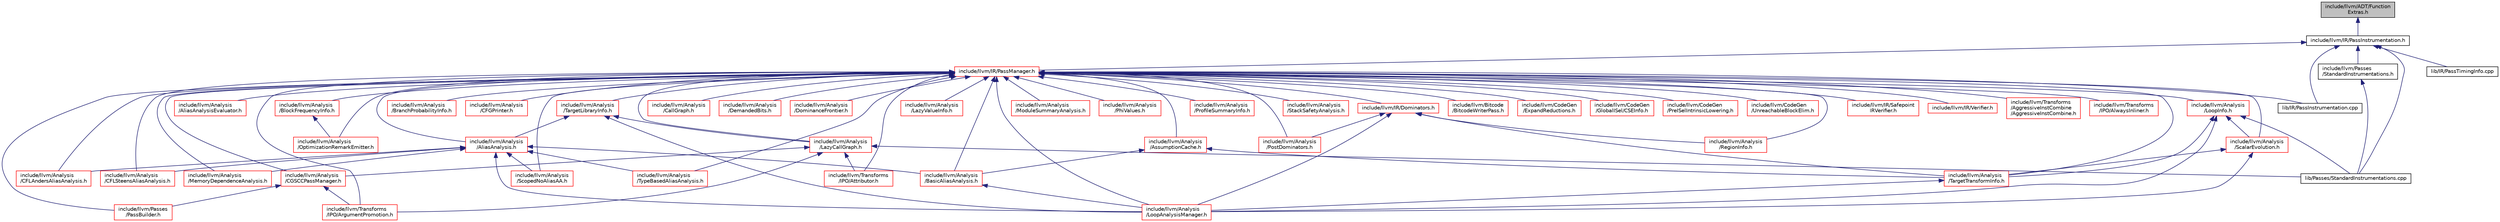 digraph "include/llvm/ADT/FunctionExtras.h"
{
 // LATEX_PDF_SIZE
  bgcolor="transparent";
  edge [fontname="Helvetica",fontsize="10",labelfontname="Helvetica",labelfontsize="10"];
  node [fontname="Helvetica",fontsize="10",shape="box"];
  Node1 [label="include/llvm/ADT/Function\lExtras.h",height=0.2,width=0.4,color="black", fillcolor="grey75", style="filled", fontcolor="black",tooltip="This file provides a collection of function (or more generally, callable) type erasure utilities supp..."];
  Node1 -> Node2 [dir="back",color="midnightblue",fontsize="10",style="solid",fontname="Helvetica"];
  Node2 [label="include/llvm/IR/PassInstrumentation.h",height=0.2,width=0.4,color="black",URL="$PassInstrumentation_8h.html",tooltip="This file defines the Pass Instrumentation classes that provide instrumentation points into the pass ..."];
  Node2 -> Node3 [dir="back",color="midnightblue",fontsize="10",style="solid",fontname="Helvetica"];
  Node3 [label="include/llvm/IR/PassManager.h",height=0.2,width=0.4,color="red",URL="$PassManager_8h.html",tooltip="This header defines various interfaces for pass management in LLVM."];
  Node3 -> Node4 [dir="back",color="midnightblue",fontsize="10",style="solid",fontname="Helvetica"];
  Node4 [label="include/llvm/Analysis\l/AliasAnalysis.h",height=0.2,width=0.4,color="red",URL="$AliasAnalysis_8h.html",tooltip=" "];
  Node4 -> Node99 [dir="back",color="midnightblue",fontsize="10",style="solid",fontname="Helvetica"];
  Node99 [label="include/llvm/Analysis\l/BasicAliasAnalysis.h",height=0.2,width=0.4,color="red",URL="$BasicAliasAnalysis_8h.html",tooltip="This is the interface for LLVM's primary stateless and local alias analysis."];
  Node99 -> Node100 [dir="back",color="midnightblue",fontsize="10",style="solid",fontname="Helvetica"];
  Node100 [label="include/llvm/Analysis\l/LoopAnalysisManager.h",height=0.2,width=0.4,color="red",URL="$LoopAnalysisManager_8h.html",tooltip="This header provides classes for managing per-loop analyses."];
  Node4 -> Node161 [dir="back",color="midnightblue",fontsize="10",style="solid",fontname="Helvetica"];
  Node161 [label="include/llvm/Analysis\l/CFLAndersAliasAnalysis.h",height=0.2,width=0.4,color="red",URL="$CFLAndersAliasAnalysis_8h.html",tooltip="This is the interface for LLVM's inclusion-based alias analysis implemented with CFL graph reachabili..."];
  Node4 -> Node163 [dir="back",color="midnightblue",fontsize="10",style="solid",fontname="Helvetica"];
  Node163 [label="include/llvm/Analysis\l/CFLSteensAliasAnalysis.h",height=0.2,width=0.4,color="red",URL="$CFLSteensAliasAnalysis_8h.html",tooltip="This is the interface for LLVM's unification-based alias analysis implemented with CFL graph reachabi..."];
  Node4 -> Node100 [dir="back",color="midnightblue",fontsize="10",style="solid",fontname="Helvetica"];
  Node4 -> Node220 [dir="back",color="midnightblue",fontsize="10",style="solid",fontname="Helvetica"];
  Node220 [label="include/llvm/Analysis\l/MemoryDependenceAnalysis.h",height=0.2,width=0.4,color="red",URL="$MemoryDependenceAnalysis_8h.html",tooltip=" "];
  Node4 -> Node252 [dir="back",color="midnightblue",fontsize="10",style="solid",fontname="Helvetica"];
  Node252 [label="include/llvm/Analysis\l/ScopedNoAliasAA.h",height=0.2,width=0.4,color="red",URL="$ScopedNoAliasAA_8h.html",tooltip="This is the interface for a metadata-based scoped no-alias analysis."];
  Node4 -> Node254 [dir="back",color="midnightblue",fontsize="10",style="solid",fontname="Helvetica"];
  Node254 [label="include/llvm/Analysis\l/TypeBasedAliasAnalysis.h",height=0.2,width=0.4,color="red",URL="$TypeBasedAliasAnalysis_8h.html",tooltip="This is the interface for a metadata-based TBAA."];
  Node3 -> Node1337 [dir="back",color="midnightblue",fontsize="10",style="solid",fontname="Helvetica"];
  Node1337 [label="include/llvm/Analysis\l/AliasAnalysisEvaluator.h",height=0.2,width=0.4,color="red",URL="$AliasAnalysisEvaluator_8h.html",tooltip="This file implements a simple N^2 alias analysis accuracy evaluator."];
  Node3 -> Node1338 [dir="back",color="midnightblue",fontsize="10",style="solid",fontname="Helvetica"];
  Node1338 [label="include/llvm/Analysis\l/AssumptionCache.h",height=0.2,width=0.4,color="red",URL="$AssumptionCache_8h.html",tooltip=" "];
  Node1338 -> Node99 [dir="back",color="midnightblue",fontsize="10",style="solid",fontname="Helvetica"];
  Node1338 -> Node1344 [dir="back",color="midnightblue",fontsize="10",style="solid",fontname="Helvetica"];
  Node1344 [label="include/llvm/Analysis\l/TargetTransformInfo.h",height=0.2,width=0.4,color="red",URL="$TargetTransformInfo_8h.html",tooltip="This pass exposes codegen information to IR-level passes."];
  Node1344 -> Node100 [dir="back",color="midnightblue",fontsize="10",style="solid",fontname="Helvetica"];
  Node3 -> Node99 [dir="back",color="midnightblue",fontsize="10",style="solid",fontname="Helvetica"];
  Node3 -> Node1378 [dir="back",color="midnightblue",fontsize="10",style="solid",fontname="Helvetica"];
  Node1378 [label="include/llvm/Analysis\l/BlockFrequencyInfo.h",height=0.2,width=0.4,color="red",URL="$BlockFrequencyInfo_8h.html",tooltip=" "];
  Node1378 -> Node1382 [dir="back",color="midnightblue",fontsize="10",style="solid",fontname="Helvetica"];
  Node1382 [label="include/llvm/Analysis\l/OptimizationRemarkEmitter.h",height=0.2,width=0.4,color="red",URL="$OptimizationRemarkEmitter_8h.html",tooltip=" "];
  Node3 -> Node1392 [dir="back",color="midnightblue",fontsize="10",style="solid",fontname="Helvetica"];
  Node1392 [label="include/llvm/Analysis\l/BranchProbabilityInfo.h",height=0.2,width=0.4,color="red",URL="$BranchProbabilityInfo_8h.html",tooltip=" "];
  Node3 -> Node1396 [dir="back",color="midnightblue",fontsize="10",style="solid",fontname="Helvetica"];
  Node1396 [label="include/llvm/Analysis\l/CFGPrinter.h",height=0.2,width=0.4,color="red",URL="$CFGPrinter_8h.html",tooltip=" "];
  Node3 -> Node161 [dir="back",color="midnightblue",fontsize="10",style="solid",fontname="Helvetica"];
  Node3 -> Node163 [dir="back",color="midnightblue",fontsize="10",style="solid",fontname="Helvetica"];
  Node3 -> Node1402 [dir="back",color="midnightblue",fontsize="10",style="solid",fontname="Helvetica"];
  Node1402 [label="include/llvm/Analysis\l/CGSCCPassManager.h",height=0.2,width=0.4,color="red",URL="$CGSCCPassManager_8h.html",tooltip="This header provides classes for managing passes over SCCs of the call graph."];
  Node1402 -> Node115 [dir="back",color="midnightblue",fontsize="10",style="solid",fontname="Helvetica"];
  Node115 [label="include/llvm/Passes\l/PassBuilder.h",height=0.2,width=0.4,color="red",URL="$PassBuilder_8h.html",tooltip="Interfaces for registering analysis passes, producing common pass manager configurations,..."];
  Node1402 -> Node1403 [dir="back",color="midnightblue",fontsize="10",style="solid",fontname="Helvetica"];
  Node1403 [label="include/llvm/Transforms\l/IPO/ArgumentPromotion.h",height=0.2,width=0.4,color="red",URL="$ArgumentPromotion_8h.html",tooltip=" "];
  Node3 -> Node1407 [dir="back",color="midnightblue",fontsize="10",style="solid",fontname="Helvetica"];
  Node1407 [label="include/llvm/Analysis\l/CallGraph.h",height=0.2,width=0.4,color="red",URL="$CallGraph_8h.html",tooltip="This file provides interfaces used to build and manipulate a call graph, which is a very useful tool ..."];
  Node3 -> Node1414 [dir="back",color="midnightblue",fontsize="10",style="solid",fontname="Helvetica"];
  Node1414 [label="include/llvm/Analysis\l/DemandedBits.h",height=0.2,width=0.4,color="red",URL="$DemandedBits_8h.html",tooltip=" "];
  Node3 -> Node1415 [dir="back",color="midnightblue",fontsize="10",style="solid",fontname="Helvetica"];
  Node1415 [label="include/llvm/Analysis\l/DominanceFrontier.h",height=0.2,width=0.4,color="red",URL="$DominanceFrontier_8h.html",tooltip=" "];
  Node3 -> Node1420 [dir="back",color="midnightblue",fontsize="10",style="solid",fontname="Helvetica"];
  Node1420 [label="include/llvm/Analysis\l/LazyCallGraph.h",height=0.2,width=0.4,color="red",URL="$LazyCallGraph_8h.html",tooltip="Implements a lazy call graph analysis and related passes for the new pass manager."];
  Node1420 -> Node1402 [dir="back",color="midnightblue",fontsize="10",style="solid",fontname="Helvetica"];
  Node1420 -> Node1403 [dir="back",color="midnightblue",fontsize="10",style="solid",fontname="Helvetica"];
  Node1420 -> Node1421 [dir="back",color="midnightblue",fontsize="10",style="solid",fontname="Helvetica"];
  Node1421 [label="include/llvm/Transforms\l/IPO/Attributor.h",height=0.2,width=0.4,color="red",URL="$Attributor_8h.html",tooltip=" "];
  Node1420 -> Node1423 [dir="back",color="midnightblue",fontsize="10",style="solid",fontname="Helvetica"];
  Node1423 [label="lib/Passes/StandardInstrumentations.cpp",height=0.2,width=0.4,color="black",URL="$StandardInstrumentations_8cpp.html",tooltip="This file defines IR-printing pass instrumentation callbacks as well as StandardInstrumentations clas..."];
  Node3 -> Node1424 [dir="back",color="midnightblue",fontsize="10",style="solid",fontname="Helvetica"];
  Node1424 [label="include/llvm/Analysis\l/LazyValueInfo.h",height=0.2,width=0.4,color="red",URL="$LazyValueInfo_8h.html",tooltip=" "];
  Node3 -> Node100 [dir="back",color="midnightblue",fontsize="10",style="solid",fontname="Helvetica"];
  Node3 -> Node1425 [dir="back",color="midnightblue",fontsize="10",style="solid",fontname="Helvetica"];
  Node1425 [label="include/llvm/Analysis\l/LoopInfo.h",height=0.2,width=0.4,color="red",URL="$LoopInfo_8h.html",tooltip=" "];
  Node1425 -> Node100 [dir="back",color="midnightblue",fontsize="10",style="solid",fontname="Helvetica"];
  Node1425 -> Node1433 [dir="back",color="midnightblue",fontsize="10",style="solid",fontname="Helvetica"];
  Node1433 [label="include/llvm/Analysis\l/ScalarEvolution.h",height=0.2,width=0.4,color="red",URL="$ScalarEvolution_8h.html",tooltip=" "];
  Node1433 -> Node100 [dir="back",color="midnightblue",fontsize="10",style="solid",fontname="Helvetica"];
  Node1433 -> Node1344 [dir="back",color="midnightblue",fontsize="10",style="solid",fontname="Helvetica"];
  Node1425 -> Node1344 [dir="back",color="midnightblue",fontsize="10",style="solid",fontname="Helvetica"];
  Node1425 -> Node1423 [dir="back",color="midnightblue",fontsize="10",style="solid",fontname="Helvetica"];
  Node3 -> Node220 [dir="back",color="midnightblue",fontsize="10",style="solid",fontname="Helvetica"];
  Node3 -> Node1451 [dir="back",color="midnightblue",fontsize="10",style="solid",fontname="Helvetica"];
  Node1451 [label="include/llvm/Analysis\l/ModuleSummaryAnalysis.h",height=0.2,width=0.4,color="red",URL="$ModuleSummaryAnalysis_8h.html",tooltip="This is the interface to build a ModuleSummaryIndex for a module."];
  Node3 -> Node1382 [dir="back",color="midnightblue",fontsize="10",style="solid",fontname="Helvetica"];
  Node3 -> Node1453 [dir="back",color="midnightblue",fontsize="10",style="solid",fontname="Helvetica"];
  Node1453 [label="include/llvm/Analysis\l/PhiValues.h",height=0.2,width=0.4,color="red",URL="$PhiValues_8h.html",tooltip=" "];
  Node3 -> Node1455 [dir="back",color="midnightblue",fontsize="10",style="solid",fontname="Helvetica"];
  Node1455 [label="include/llvm/Analysis\l/PostDominators.h",height=0.2,width=0.4,color="red",URL="$PostDominators_8h.html",tooltip=" "];
  Node3 -> Node1469 [dir="back",color="midnightblue",fontsize="10",style="solid",fontname="Helvetica"];
  Node1469 [label="include/llvm/Analysis\l/ProfileSummaryInfo.h",height=0.2,width=0.4,color="red",URL="$ProfileSummaryInfo_8h.html",tooltip=" "];
  Node3 -> Node1470 [dir="back",color="midnightblue",fontsize="10",style="solid",fontname="Helvetica"];
  Node1470 [label="include/llvm/Analysis\l/RegionInfo.h",height=0.2,width=0.4,color="red",URL="$RegionInfo_8h.html",tooltip=" "];
  Node3 -> Node1433 [dir="back",color="midnightblue",fontsize="10",style="solid",fontname="Helvetica"];
  Node3 -> Node252 [dir="back",color="midnightblue",fontsize="10",style="solid",fontname="Helvetica"];
  Node3 -> Node1474 [dir="back",color="midnightblue",fontsize="10",style="solid",fontname="Helvetica"];
  Node1474 [label="include/llvm/Analysis\l/StackSafetyAnalysis.h",height=0.2,width=0.4,color="red",URL="$StackSafetyAnalysis_8h.html",tooltip=" "];
  Node3 -> Node1475 [dir="back",color="midnightblue",fontsize="10",style="solid",fontname="Helvetica"];
  Node1475 [label="include/llvm/Analysis\l/TargetLibraryInfo.h",height=0.2,width=0.4,color="red",URL="$TargetLibraryInfo_8h.html",tooltip=" "];
  Node1475 -> Node4 [dir="back",color="midnightblue",fontsize="10",style="solid",fontname="Helvetica"];
  Node1475 -> Node1420 [dir="back",color="midnightblue",fontsize="10",style="solid",fontname="Helvetica"];
  Node1475 -> Node100 [dir="back",color="midnightblue",fontsize="10",style="solid",fontname="Helvetica"];
  Node3 -> Node1344 [dir="back",color="midnightblue",fontsize="10",style="solid",fontname="Helvetica"];
  Node3 -> Node254 [dir="back",color="midnightblue",fontsize="10",style="solid",fontname="Helvetica"];
  Node3 -> Node1490 [dir="back",color="midnightblue",fontsize="10",style="solid",fontname="Helvetica"];
  Node1490 [label="include/llvm/Bitcode\l/BitcodeWriterPass.h",height=0.2,width=0.4,color="red",URL="$BitcodeWriterPass_8h.html",tooltip="This file provides a bitcode writing pass."];
  Node3 -> Node1491 [dir="back",color="midnightblue",fontsize="10",style="solid",fontname="Helvetica"];
  Node1491 [label="include/llvm/CodeGen\l/ExpandReductions.h",height=0.2,width=0.4,color="red",URL="$ExpandReductions_8h.html",tooltip=" "];
  Node3 -> Node337 [dir="back",color="midnightblue",fontsize="10",style="solid",fontname="Helvetica"];
  Node337 [label="include/llvm/CodeGen\l/GlobalISel/CSEInfo.h",height=0.2,width=0.4,color="red",URL="$CSEInfo_8h.html",tooltip=" "];
  Node3 -> Node1492 [dir="back",color="midnightblue",fontsize="10",style="solid",fontname="Helvetica"];
  Node1492 [label="include/llvm/CodeGen\l/PreISelIntrinsicLowering.h",height=0.2,width=0.4,color="red",URL="$PreISelIntrinsicLowering_8h.html",tooltip=" "];
  Node3 -> Node1494 [dir="back",color="midnightblue",fontsize="10",style="solid",fontname="Helvetica"];
  Node1494 [label="include/llvm/CodeGen\l/UnreachableBlockElim.h",height=0.2,width=0.4,color="red",URL="$UnreachableBlockElim_8h.html",tooltip=" "];
  Node3 -> Node1495 [dir="back",color="midnightblue",fontsize="10",style="solid",fontname="Helvetica"];
  Node1495 [label="include/llvm/IR/Dominators.h",height=0.2,width=0.4,color="red",URL="$Dominators_8h.html",tooltip=" "];
  Node1495 -> Node100 [dir="back",color="midnightblue",fontsize="10",style="solid",fontname="Helvetica"];
  Node1495 -> Node1455 [dir="back",color="midnightblue",fontsize="10",style="solid",fontname="Helvetica"];
  Node1495 -> Node1470 [dir="back",color="midnightblue",fontsize="10",style="solid",fontname="Helvetica"];
  Node1495 -> Node1344 [dir="back",color="midnightblue",fontsize="10",style="solid",fontname="Helvetica"];
  Node3 -> Node1509 [dir="back",color="midnightblue",fontsize="10",style="solid",fontname="Helvetica"];
  Node1509 [label="include/llvm/IR/Safepoint\lIRVerifier.h",height=0.2,width=0.4,color="red",URL="$SafepointIRVerifier_8h.html",tooltip=" "];
  Node3 -> Node1510 [dir="back",color="midnightblue",fontsize="10",style="solid",fontname="Helvetica"];
  Node1510 [label="include/llvm/IR/Verifier.h",height=0.2,width=0.4,color="red",URL="$Verifier_8h.html",tooltip=" "];
  Node3 -> Node115 [dir="back",color="midnightblue",fontsize="10",style="solid",fontname="Helvetica"];
  Node3 -> Node1516 [dir="back",color="midnightblue",fontsize="10",style="solid",fontname="Helvetica"];
  Node1516 [label="include/llvm/Transforms\l/AggressiveInstCombine\l/AggressiveInstCombine.h",height=0.2,width=0.4,color="red",URL="$llvm_2Transforms_2AggressiveInstCombine_2AggressiveInstCombine_8h.html",tooltip="This file provides the primary interface to the aggressive instcombine pass."];
  Node3 -> Node1517 [dir="back",color="midnightblue",fontsize="10",style="solid",fontname="Helvetica"];
  Node1517 [label="include/llvm/Transforms\l/IPO/AlwaysInliner.h",height=0.2,width=0.4,color="red",URL="$AlwaysInliner_8h.html",tooltip="Provides passes to inlining \"always_inline\" functions."];
  Node3 -> Node1403 [dir="back",color="midnightblue",fontsize="10",style="solid",fontname="Helvetica"];
  Node3 -> Node1421 [dir="back",color="midnightblue",fontsize="10",style="solid",fontname="Helvetica"];
  Node3 -> Node1620 [dir="back",color="midnightblue",fontsize="10",style="solid",fontname="Helvetica"];
  Node1620 [label="lib/IR/PassInstrumentation.cpp",height=0.2,width=0.4,color="black",URL="$PassInstrumentation_8cpp.html",tooltip="This file provides the implementation of PassInstrumentation class."];
  Node2 -> Node1622 [dir="back",color="midnightblue",fontsize="10",style="solid",fontname="Helvetica"];
  Node1622 [label="include/llvm/Passes\l/StandardInstrumentations.h",height=0.2,width=0.4,color="black",URL="$StandardInstrumentations_8h.html",tooltip="This header defines a class that provides bookkeeping for all standard (i.e in-tree) pass instrumenta..."];
  Node1622 -> Node1423 [dir="back",color="midnightblue",fontsize="10",style="solid",fontname="Helvetica"];
  Node2 -> Node1620 [dir="back",color="midnightblue",fontsize="10",style="solid",fontname="Helvetica"];
  Node2 -> Node1623 [dir="back",color="midnightblue",fontsize="10",style="solid",fontname="Helvetica"];
  Node1623 [label="lib/IR/PassTimingInfo.cpp",height=0.2,width=0.4,color="black",URL="$PassTimingInfo_8cpp.html",tooltip=" "];
  Node2 -> Node1423 [dir="back",color="midnightblue",fontsize="10",style="solid",fontname="Helvetica"];
}
